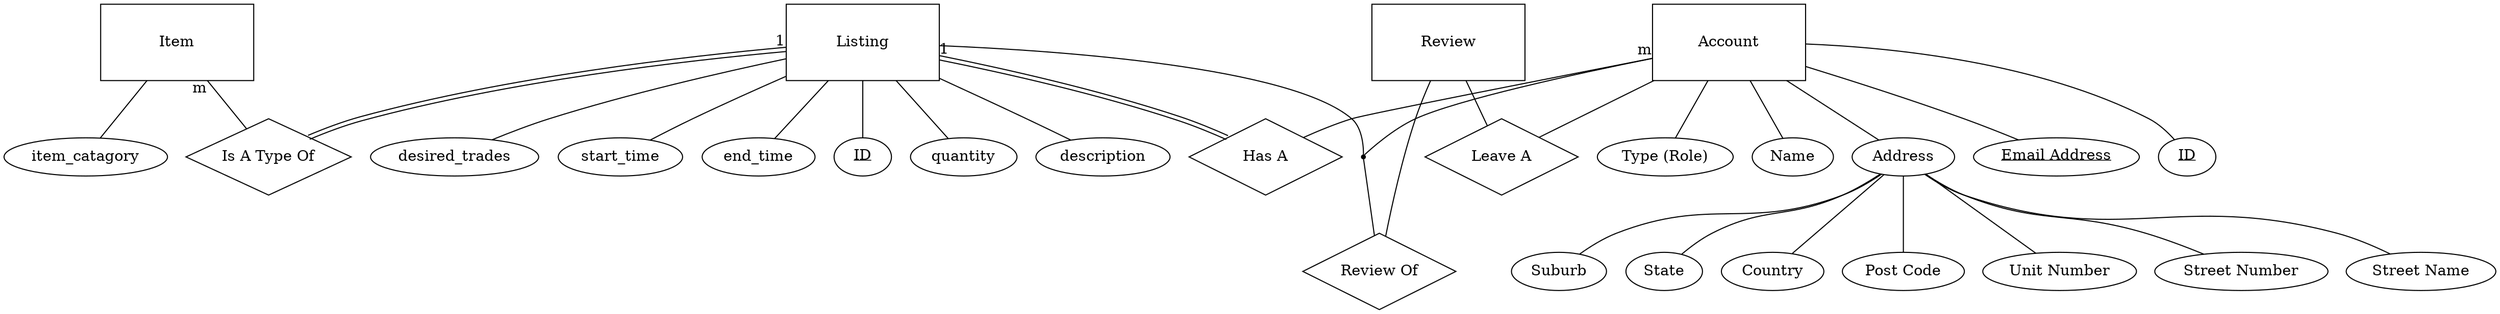 graph {
  overlap = scalexy
  sep=0.5
  node[width=2,height=1]

  node [shape=rectangle];
  Account;
  Listing;
  Item;
  Review;

  node [shape=diamond];
  account_listing [label="Has A"];
  listing_item [label="Is A Type Of"];
  account_review [label = "Leave A"];
  review_of [label = "Review Of"];
  
  node [shape=point,width="",height="",]
  listing_or_account -- review_of [len=0.4]

  node [shape=oval];

  

  //###########################
  // Account
  //###########################
  
  // Attributes
  Account -- {
    account_ID [group="account",label=<<u>ID</u>>]
    account_type [label="Type (Role)"]
    user_name [label = Name]
    address [label="Address"]
    user_email[label=<<u>Email Address</u>>]
  }
  address -- {
    "Unit Number"
    "Street Number"
    "Street Name"
    "Suburb"
    "State"
    "Country"
    "Post Code"
  }

  // Relationships
  Account -- account_listing [taillabel="m"]
  Account -- account_review
  Account -- listing_or_account

  //################################
  // Listing
  //################################

  // Attributes
  Listing -- {
    listing_ID[label=<<u>ID</u>>]
    quantity;
    description;
    desired_trades;
    start_time;
    end_time;
  }
  // Relationships
  Listing -- account_listing [taillabel="1", color="black:invis:black"]
  Listing -- listing_item [taillabel="1", color="black:invis:black"]
  Listing -- listing_or_account

  //################################
  // Item
  //################################

  // Attributes
  Item -- {
    item_catagory

  }

  // Relationships
  Item -- listing_item [taillabel="m"]

  //################################
  // Review
  //################################

  // Attributes
  Review -- {

  }
  // Relationships
  Review -- account_review
  Review -- review_of

}
// sfdp -Goverlap=prism -Tdot -o test.gv erd.dot
// gvmap  -e test.gv | neato -Ecolor="#55555522" -n2 -Tpng > gd_1994_2007.png